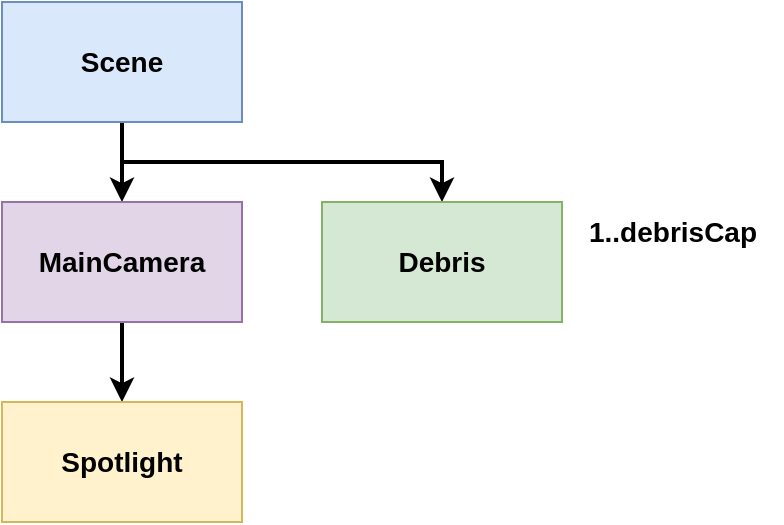 <mxfile version="20.4.0" type="device"><diagram id="FTYMEb9m5edPQzV_hIon" name="Main"><mxGraphModel dx="1422" dy="794" grid="1" gridSize="10" guides="1" tooltips="1" connect="1" arrows="1" fold="1" page="1" pageScale="1" pageWidth="850" pageHeight="1100" math="0" shadow="0"><root><mxCell id="0"/><mxCell id="1" parent="0"/><mxCell id="K-kSQYwDbVOe5f-n0y-a-2" style="edgeStyle=orthogonalEdgeStyle;rounded=0;orthogonalLoop=1;jettySize=auto;html=1;exitX=0.5;exitY=1;exitDx=0;exitDy=0;entryX=0.5;entryY=0;entryDx=0;entryDy=0;strokeWidth=2;fontSize=14;" edge="1" parent="1" source="UUB62OVQovF-IdOXtMh3-1" target="UUB62OVQovF-IdOXtMh3-2"><mxGeometry relative="1" as="geometry"/></mxCell><mxCell id="K-kSQYwDbVOe5f-n0y-a-6" style="edgeStyle=orthogonalEdgeStyle;rounded=0;orthogonalLoop=1;jettySize=auto;html=1;exitX=0.5;exitY=1;exitDx=0;exitDy=0;entryX=0.5;entryY=0;entryDx=0;entryDy=0;strokeWidth=2;fontSize=14;" edge="1" parent="1" source="UUB62OVQovF-IdOXtMh3-1" target="K-kSQYwDbVOe5f-n0y-a-5"><mxGeometry relative="1" as="geometry"/></mxCell><mxCell id="UUB62OVQovF-IdOXtMh3-1" value="&lt;b style=&quot;font-size: 14px;&quot;&gt;Scene&lt;/b&gt;" style="rounded=0;whiteSpace=wrap;html=1;fillColor=#dae8fc;strokeColor=#6c8ebf;" vertex="1" parent="1"><mxGeometry x="360" y="100" width="120" height="60" as="geometry"/></mxCell><mxCell id="K-kSQYwDbVOe5f-n0y-a-1" style="edgeStyle=orthogonalEdgeStyle;rounded=0;orthogonalLoop=1;jettySize=auto;html=1;exitX=0.5;exitY=1;exitDx=0;exitDy=0;entryX=0.5;entryY=0;entryDx=0;entryDy=0;fontSize=14;strokeWidth=2;" edge="1" parent="1" source="UUB62OVQovF-IdOXtMh3-2" target="UUB62OVQovF-IdOXtMh3-3"><mxGeometry relative="1" as="geometry"/></mxCell><mxCell id="UUB62OVQovF-IdOXtMh3-2" value="&lt;span style=&quot;font-size: 14px;&quot;&gt;&lt;b&gt;MainCamera&lt;/b&gt;&lt;/span&gt;" style="rounded=0;whiteSpace=wrap;html=1;fillColor=#e1d5e7;strokeColor=#9673a6;" vertex="1" parent="1"><mxGeometry x="360" y="200" width="120" height="60" as="geometry"/></mxCell><mxCell id="UUB62OVQovF-IdOXtMh3-3" value="&lt;span style=&quot;font-size: 14px;&quot;&gt;&lt;b&gt;Spotlight&lt;/b&gt;&lt;/span&gt;" style="rounded=0;whiteSpace=wrap;html=1;fillColor=#fff2cc;strokeColor=#d6b656;" vertex="1" parent="1"><mxGeometry x="360" y="300" width="120" height="60" as="geometry"/></mxCell><mxCell id="K-kSQYwDbVOe5f-n0y-a-5" value="&lt;b style=&quot;font-size: 14px;&quot;&gt;Debris&lt;/b&gt;" style="rounded=0;whiteSpace=wrap;html=1;fillColor=#d5e8d4;strokeColor=#82b366;" vertex="1" parent="1"><mxGeometry x="520" y="200" width="120" height="60" as="geometry"/></mxCell><mxCell id="K-kSQYwDbVOe5f-n0y-a-7" value="&lt;b&gt;1..debrisCap&lt;/b&gt;" style="text;html=1;align=center;verticalAlign=middle;resizable=0;points=[];autosize=1;strokeColor=none;fillColor=none;fontSize=14;" vertex="1" parent="1"><mxGeometry x="640" y="200" width="110" height="30" as="geometry"/></mxCell></root></mxGraphModel></diagram></mxfile>